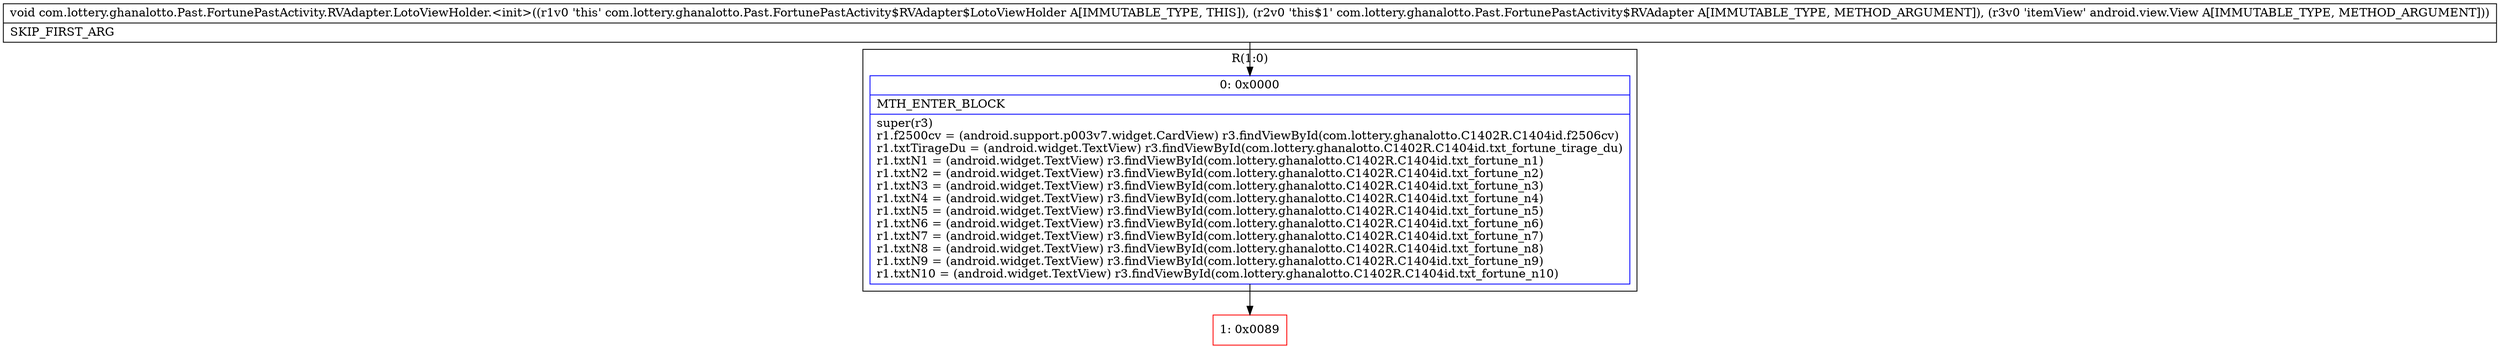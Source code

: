 digraph "CFG forcom.lottery.ghanalotto.Past.FortunePastActivity.RVAdapter.LotoViewHolder.\<init\>(Lcom\/lottery\/ghanalotto\/Past\/FortunePastActivity$RVAdapter;Landroid\/view\/View;)V" {
subgraph cluster_Region_1408227444 {
label = "R(1:0)";
node [shape=record,color=blue];
Node_0 [shape=record,label="{0\:\ 0x0000|MTH_ENTER_BLOCK\l|super(r3)\lr1.f2500cv = (android.support.p003v7.widget.CardView) r3.findViewById(com.lottery.ghanalotto.C1402R.C1404id.f2506cv)\lr1.txtTirageDu = (android.widget.TextView) r3.findViewById(com.lottery.ghanalotto.C1402R.C1404id.txt_fortune_tirage_du)\lr1.txtN1 = (android.widget.TextView) r3.findViewById(com.lottery.ghanalotto.C1402R.C1404id.txt_fortune_n1)\lr1.txtN2 = (android.widget.TextView) r3.findViewById(com.lottery.ghanalotto.C1402R.C1404id.txt_fortune_n2)\lr1.txtN3 = (android.widget.TextView) r3.findViewById(com.lottery.ghanalotto.C1402R.C1404id.txt_fortune_n3)\lr1.txtN4 = (android.widget.TextView) r3.findViewById(com.lottery.ghanalotto.C1402R.C1404id.txt_fortune_n4)\lr1.txtN5 = (android.widget.TextView) r3.findViewById(com.lottery.ghanalotto.C1402R.C1404id.txt_fortune_n5)\lr1.txtN6 = (android.widget.TextView) r3.findViewById(com.lottery.ghanalotto.C1402R.C1404id.txt_fortune_n6)\lr1.txtN7 = (android.widget.TextView) r3.findViewById(com.lottery.ghanalotto.C1402R.C1404id.txt_fortune_n7)\lr1.txtN8 = (android.widget.TextView) r3.findViewById(com.lottery.ghanalotto.C1402R.C1404id.txt_fortune_n8)\lr1.txtN9 = (android.widget.TextView) r3.findViewById(com.lottery.ghanalotto.C1402R.C1404id.txt_fortune_n9)\lr1.txtN10 = (android.widget.TextView) r3.findViewById(com.lottery.ghanalotto.C1402R.C1404id.txt_fortune_n10)\l}"];
}
Node_1 [shape=record,color=red,label="{1\:\ 0x0089}"];
MethodNode[shape=record,label="{void com.lottery.ghanalotto.Past.FortunePastActivity.RVAdapter.LotoViewHolder.\<init\>((r1v0 'this' com.lottery.ghanalotto.Past.FortunePastActivity$RVAdapter$LotoViewHolder A[IMMUTABLE_TYPE, THIS]), (r2v0 'this$1' com.lottery.ghanalotto.Past.FortunePastActivity$RVAdapter A[IMMUTABLE_TYPE, METHOD_ARGUMENT]), (r3v0 'itemView' android.view.View A[IMMUTABLE_TYPE, METHOD_ARGUMENT]))  | SKIP_FIRST_ARG\l}"];
MethodNode -> Node_0;
Node_0 -> Node_1;
}

